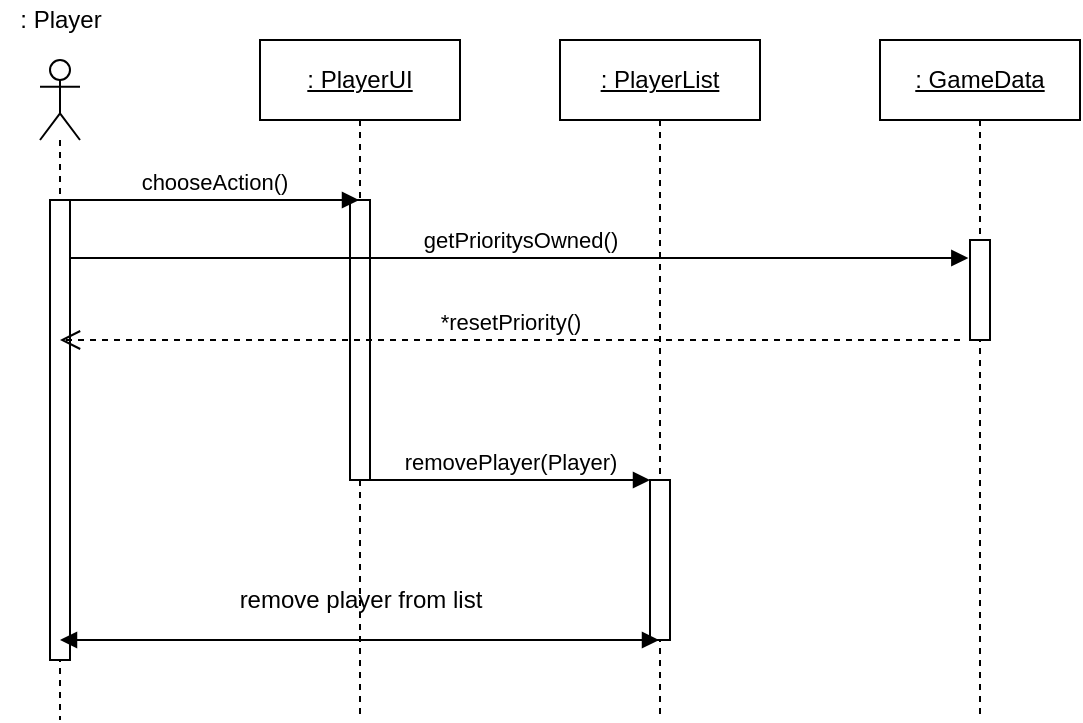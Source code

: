 <mxfile version="13.9.9" type="device"><diagram id="kwC4q98eSK69Iop6Q1NF" name="Page-1"><mxGraphModel dx="786" dy="625" grid="1" gridSize="10" guides="1" tooltips="1" connect="1" arrows="1" fold="1" page="1" pageScale="1" pageWidth="827" pageHeight="1169" math="0" shadow="0"><root><mxCell id="0"/><mxCell id="1" parent="0"/><mxCell id="Tyzeht5sSpm1yfYoPFXt-1" value="" style="shape=umlLifeline;participant=umlActor;perimeter=lifelinePerimeter;whiteSpace=wrap;html=1;container=1;collapsible=0;recursiveResize=0;verticalAlign=top;spacingTop=36;outlineConnect=0;" parent="1" vertex="1"><mxGeometry x="90" y="110" width="20" height="330" as="geometry"/></mxCell><mxCell id="2TZlhzvFx-joEGHZAxNB-2" value="" style="html=1;points=[];perimeter=orthogonalPerimeter;" parent="Tyzeht5sSpm1yfYoPFXt-1" vertex="1"><mxGeometry x="5" y="70" width="10" height="230" as="geometry"/></mxCell><mxCell id="Tyzeht5sSpm1yfYoPFXt-2" value=": Player" style="text;html=1;align=center;verticalAlign=middle;resizable=0;points=[];autosize=1;" parent="1" vertex="1"><mxGeometry x="70" y="80" width="60" height="20" as="geometry"/></mxCell><mxCell id="2TZlhzvFx-joEGHZAxNB-1" value="&lt;u&gt;: PlayerUI&lt;/u&gt;" style="shape=umlLifeline;perimeter=lifelinePerimeter;whiteSpace=wrap;html=1;container=1;collapsible=0;recursiveResize=0;outlineConnect=0;" parent="1" vertex="1"><mxGeometry x="200" y="100" width="100" height="340" as="geometry"/></mxCell><mxCell id="2TZlhzvFx-joEGHZAxNB-4" value="" style="html=1;points=[];perimeter=orthogonalPerimeter;" parent="2TZlhzvFx-joEGHZAxNB-1" vertex="1"><mxGeometry x="45" y="80" width="10" height="140" as="geometry"/></mxCell><mxCell id="2TZlhzvFx-joEGHZAxNB-6" value="&lt;u&gt;: PlayerList&lt;/u&gt;" style="shape=umlLifeline;perimeter=lifelinePerimeter;whiteSpace=wrap;html=1;container=1;collapsible=0;recursiveResize=0;outlineConnect=0;" parent="1" vertex="1"><mxGeometry x="350" y="100" width="100" height="340" as="geometry"/></mxCell><mxCell id="2TZlhzvFx-joEGHZAxNB-10" value="" style="html=1;points=[];perimeter=orthogonalPerimeter;" parent="2TZlhzvFx-joEGHZAxNB-6" vertex="1"><mxGeometry x="45" y="220" width="10" height="80" as="geometry"/></mxCell><mxCell id="2TZlhzvFx-joEGHZAxNB-7" value="&lt;u&gt;: GameData&lt;/u&gt;" style="shape=umlLifeline;perimeter=lifelinePerimeter;whiteSpace=wrap;html=1;container=1;collapsible=0;recursiveResize=0;outlineConnect=0;" parent="1" vertex="1"><mxGeometry x="510" y="100" width="100" height="340" as="geometry"/></mxCell><mxCell id="2TZlhzvFx-joEGHZAxNB-16" value="" style="html=1;points=[];perimeter=orthogonalPerimeter;" parent="2TZlhzvFx-joEGHZAxNB-7" vertex="1"><mxGeometry x="45" y="100" width="10" height="50" as="geometry"/></mxCell><mxCell id="2TZlhzvFx-joEGHZAxNB-5" value="chooseAction()" style="html=1;verticalAlign=bottom;endArrow=block;exitX=0.8;exitY=0;exitDx=0;exitDy=0;exitPerimeter=0;" parent="1" source="2TZlhzvFx-joEGHZAxNB-2" target="2TZlhzvFx-joEGHZAxNB-1" edge="1"><mxGeometry width="80" relative="1" as="geometry"><mxPoint x="120" y="190" as="sourcePoint"/><mxPoint x="180" y="190" as="targetPoint"/><Array as="points"><mxPoint x="170" y="180"/></Array></mxGeometry></mxCell><mxCell id="2TZlhzvFx-joEGHZAxNB-12" value="" style="endArrow=block;startArrow=block;endFill=1;startFill=1;html=1;exitX=0.5;exitY=0.5;exitDx=0;exitDy=0;exitPerimeter=0;" parent="1" target="2TZlhzvFx-joEGHZAxNB-6" edge="1"><mxGeometry width="160" relative="1" as="geometry"><mxPoint x="100" y="400" as="sourcePoint"/><mxPoint x="270" y="340" as="targetPoint"/></mxGeometry></mxCell><mxCell id="2TZlhzvFx-joEGHZAxNB-14" value="removePlayer(Player)" style="html=1;verticalAlign=bottom;endArrow=block;" parent="1" source="2TZlhzvFx-joEGHZAxNB-4" target="2TZlhzvFx-joEGHZAxNB-10" edge="1"><mxGeometry width="80" relative="1" as="geometry"><mxPoint x="270" y="280" as="sourcePoint"/><mxPoint x="350" y="280" as="targetPoint"/></mxGeometry></mxCell><mxCell id="2TZlhzvFx-joEGHZAxNB-15" value="remove player from list" style="text;html=1;align=center;verticalAlign=middle;resizable=0;points=[];autosize=1;" parent="1" vertex="1"><mxGeometry x="180" y="370" width="140" height="20" as="geometry"/></mxCell><mxCell id="2TZlhzvFx-joEGHZAxNB-18" value="*resetPriority()" style="html=1;verticalAlign=bottom;endArrow=open;dashed=1;endSize=8;" parent="1" target="Tyzeht5sSpm1yfYoPFXt-1" edge="1"><mxGeometry relative="1" as="geometry"><mxPoint x="550" y="250" as="sourcePoint"/><mxPoint x="470" y="250" as="targetPoint"/></mxGeometry></mxCell><mxCell id="2TZlhzvFx-joEGHZAxNB-17" value="getPrioritysOwned()" style="html=1;verticalAlign=bottom;endArrow=block;entryX=-0.083;entryY=0.18;entryDx=0;entryDy=0;entryPerimeter=0;" parent="1" source="2TZlhzvFx-joEGHZAxNB-2" target="2TZlhzvFx-joEGHZAxNB-16" edge="1"><mxGeometry width="80" relative="1" as="geometry"><mxPoint x="120" y="210" as="sourcePoint"/><mxPoint x="540" y="210" as="targetPoint"/></mxGeometry></mxCell></root></mxGraphModel></diagram></mxfile>